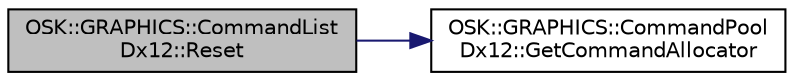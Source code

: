 digraph "OSK::GRAPHICS::CommandListDx12::Reset"
{
 // LATEX_PDF_SIZE
  edge [fontname="Helvetica",fontsize="10",labelfontname="Helvetica",labelfontsize="10"];
  node [fontname="Helvetica",fontsize="10",shape=record];
  rankdir="LR";
  Node1 [label="OSK::GRAPHICS::CommandList\lDx12::Reset",height=0.2,width=0.4,color="black", fillcolor="grey75", style="filled", fontcolor="black",tooltip="Vacía la lista de comandos."];
  Node1 -> Node2 [color="midnightblue",fontsize="10",style="solid",fontname="Helvetica"];
  Node2 [label="OSK::GRAPHICS::CommandPool\lDx12::GetCommandAllocator",height=0.2,width=0.4,color="black", fillcolor="white", style="filled",URL="$class_o_s_k_1_1_g_r_a_p_h_i_c_s_1_1_command_pool_dx12.html#a1e399b93e2df637f2ca055b660a37f02",tooltip=" "];
}
